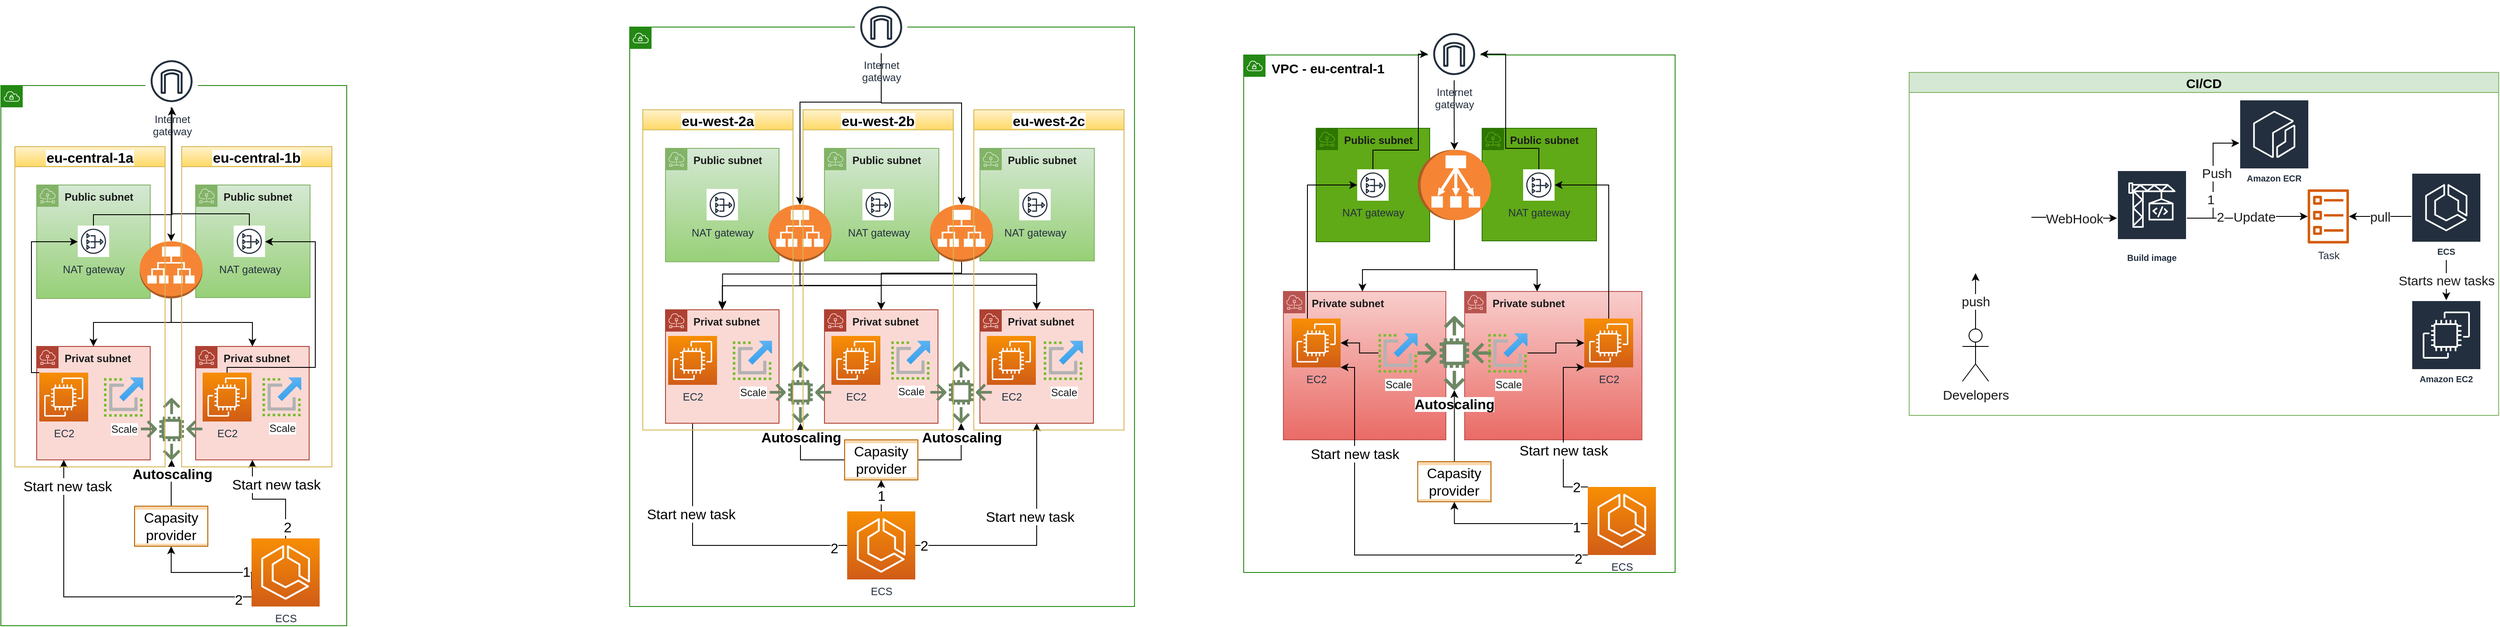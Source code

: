 <mxfile version="15.7.3" type="github">
  <diagram id="lCofZLIbUINr1tavpJJs" name="Page-1">
    <mxGraphModel dx="2998" dy="726" grid="0" gridSize="10" guides="1" tooltips="1" connect="1" arrows="1" fold="1" page="1" pageScale="1" pageWidth="850" pageHeight="1100" math="0" shadow="0">
      <root>
        <mxCell id="0" />
        <mxCell id="1" parent="0" />
        <mxCell id="zyjIwJKk7PrDfsCpgCSv-1" value="&lt;b&gt;&lt;font color=&quot;#000000&quot; style=&quot;font-size: 15px&quot;&gt;VPC - eu-central-1&lt;/font&gt;&lt;/b&gt;" style="points=[[0,0],[0.25,0],[0.5,0],[0.75,0],[1,0],[1,0.25],[1,0.5],[1,0.75],[1,1],[0.75,1],[0.5,1],[0.25,1],[0,1],[0,0.75],[0,0.5],[0,0.25]];outlineConnect=0;gradientColor=none;html=1;whiteSpace=wrap;fontSize=12;fontStyle=0;shape=mxgraph.aws4.group;grIcon=mxgraph.aws4.group_vpc;strokeColor=#248814;fillColor=none;verticalAlign=top;align=left;spacingLeft=30;fontColor=#AAB7B8;dashed=0;" vertex="1" parent="1">
          <mxGeometry x="184" y="139" width="494" height="593" as="geometry" />
        </mxCell>
        <mxCell id="zyjIwJKk7PrDfsCpgCSv-7" value="&lt;b&gt;&lt;font color=&quot;#1a1a1a&quot;&gt;Private subnet&lt;/font&gt;&lt;/b&gt;" style="sketch=0;outlineConnect=0;gradientColor=#ea6b66;html=1;whiteSpace=wrap;fontSize=12;fontStyle=0;shape=mxgraph.aws4.group;grIcon=mxgraph.aws4.group_subnet;strokeColor=#b85450;fillColor=#f8cecc;verticalAlign=top;align=left;spacingLeft=30;dashed=0;" vertex="1" parent="1">
          <mxGeometry x="229.5" y="410" width="186" height="170" as="geometry" />
        </mxCell>
        <mxCell id="zyjIwJKk7PrDfsCpgCSv-8" value="&lt;font color=&quot;#1a1a1a&quot;&gt;&lt;b&gt;Public subnet&lt;/b&gt;&lt;/font&gt;" style="sketch=0;outlineConnect=0;html=1;whiteSpace=wrap;fontSize=12;fontStyle=0;shape=mxgraph.aws4.group;grIcon=mxgraph.aws4.group_subnet;strokeColor=#2D7600;fillColor=#60a917;verticalAlign=top;align=left;spacingLeft=30;dashed=0;fontColor=#ffffff;" vertex="1" parent="1">
          <mxGeometry x="457" y="223" width="131" height="129" as="geometry" />
        </mxCell>
        <mxCell id="zyjIwJKk7PrDfsCpgCSv-9" value="&lt;font color=&quot;#1a1a1a&quot;&gt;&lt;b&gt;Public subnet&lt;/b&gt;&lt;/font&gt;" style="sketch=0;outlineConnect=0;html=1;whiteSpace=wrap;fontSize=12;fontStyle=0;shape=mxgraph.aws4.group;grIcon=mxgraph.aws4.group_subnet;strokeColor=#2D7600;fillColor=#60a917;verticalAlign=top;align=left;spacingLeft=30;dashed=0;fontColor=#ffffff;" vertex="1" parent="1">
          <mxGeometry x="267" y="223" width="130" height="130" as="geometry" />
        </mxCell>
        <mxCell id="zyjIwJKk7PrDfsCpgCSv-10" value="&lt;b&gt;&lt;font color=&quot;#1a1a1a&quot;&gt;Private subnet&lt;/font&gt;&lt;/b&gt;" style="sketch=0;outlineConnect=0;html=1;whiteSpace=wrap;fontSize=12;fontStyle=0;shape=mxgraph.aws4.group;grIcon=mxgraph.aws4.group_subnet;strokeColor=#b85450;fillColor=#f8cecc;verticalAlign=top;align=left;spacingLeft=30;dashed=0;gradientColor=#ea6b66;" vertex="1" parent="1">
          <mxGeometry x="437" y="410" width="203" height="170" as="geometry" />
        </mxCell>
        <mxCell id="zyjIwJKk7PrDfsCpgCSv-17" style="edgeStyle=orthogonalEdgeStyle;rounded=0;orthogonalLoop=1;jettySize=auto;html=1;entryX=0;entryY=0.5;entryDx=0;entryDy=0;entryPerimeter=0;fontSize=15;fontColor=#1A1A1A;" edge="1" parent="1" source="zyjIwJKk7PrDfsCpgCSv-12" target="zyjIwJKk7PrDfsCpgCSv-16">
          <mxGeometry relative="1" as="geometry" />
        </mxCell>
        <mxCell id="zyjIwJKk7PrDfsCpgCSv-12" value="Internet&#xa;gateway" style="sketch=0;outlineConnect=0;fontColor=#232F3E;gradientColor=none;strokeColor=#232F3E;fillColor=#ffffff;dashed=0;verticalLabelPosition=bottom;verticalAlign=top;align=center;html=1;fontSize=12;fontStyle=0;aspect=fixed;shape=mxgraph.aws4.resourceIcon;resIcon=mxgraph.aws4.internet_gateway;" vertex="1" parent="1">
          <mxGeometry x="395" y="108" width="60" height="60" as="geometry" />
        </mxCell>
        <mxCell id="zyjIwJKk7PrDfsCpgCSv-64" style="edgeStyle=orthogonalEdgeStyle;rounded=0;orthogonalLoop=1;jettySize=auto;html=1;fontSize=16;fontColor=#000000;" edge="1" parent="1" source="zyjIwJKk7PrDfsCpgCSv-13" target="zyjIwJKk7PrDfsCpgCSv-12">
          <mxGeometry relative="1" as="geometry">
            <Array as="points">
              <mxPoint x="332" y="248" />
              <mxPoint x="384" y="248" />
              <mxPoint x="384" y="138" />
            </Array>
          </mxGeometry>
        </mxCell>
        <mxCell id="zyjIwJKk7PrDfsCpgCSv-13" value="NAT gateway" style="sketch=0;outlineConnect=0;fontColor=#232F3E;gradientColor=none;strokeColor=#232F3E;fillColor=#ffffff;dashed=0;verticalLabelPosition=bottom;verticalAlign=top;align=center;html=1;fontSize=12;fontStyle=0;aspect=fixed;shape=mxgraph.aws4.resourceIcon;resIcon=mxgraph.aws4.nat_gateway;" vertex="1" parent="1">
          <mxGeometry x="314" y="270" width="36" height="36" as="geometry" />
        </mxCell>
        <mxCell id="zyjIwJKk7PrDfsCpgCSv-62" style="edgeStyle=orthogonalEdgeStyle;rounded=0;orthogonalLoop=1;jettySize=auto;html=1;fontSize=16;fontColor=#000000;" edge="1" parent="1" source="zyjIwJKk7PrDfsCpgCSv-14" target="zyjIwJKk7PrDfsCpgCSv-12">
          <mxGeometry relative="1" as="geometry">
            <Array as="points">
              <mxPoint x="522" y="246" />
              <mxPoint x="484" y="246" />
              <mxPoint x="484" y="138" />
            </Array>
          </mxGeometry>
        </mxCell>
        <mxCell id="zyjIwJKk7PrDfsCpgCSv-14" value="NAT gateway" style="sketch=0;outlineConnect=0;fontColor=#232F3E;gradientColor=none;strokeColor=#232F3E;fillColor=#ffffff;dashed=0;verticalLabelPosition=bottom;verticalAlign=top;align=center;html=1;fontSize=12;fontStyle=0;aspect=fixed;shape=mxgraph.aws4.resourceIcon;resIcon=mxgraph.aws4.nat_gateway;" vertex="1" parent="1">
          <mxGeometry x="504" y="270" width="36" height="36" as="geometry" />
        </mxCell>
        <mxCell id="zyjIwJKk7PrDfsCpgCSv-26" style="edgeStyle=orthogonalEdgeStyle;rounded=0;orthogonalLoop=1;jettySize=auto;html=1;fontSize=15;fontColor=#1A1A1A;exitX=1;exitY=0.5;exitDx=0;exitDy=0;exitPerimeter=0;" edge="1" parent="1" source="zyjIwJKk7PrDfsCpgCSv-16" target="zyjIwJKk7PrDfsCpgCSv-10">
          <mxGeometry relative="1" as="geometry">
            <Array as="points">
              <mxPoint x="425" y="385" />
              <mxPoint x="520" y="385" />
            </Array>
          </mxGeometry>
        </mxCell>
        <mxCell id="zyjIwJKk7PrDfsCpgCSv-27" style="edgeStyle=orthogonalEdgeStyle;rounded=0;orthogonalLoop=1;jettySize=auto;html=1;exitX=1;exitY=0.5;exitDx=0;exitDy=0;exitPerimeter=0;fontSize=15;fontColor=#1A1A1A;" edge="1" parent="1" source="zyjIwJKk7PrDfsCpgCSv-16" target="zyjIwJKk7PrDfsCpgCSv-7">
          <mxGeometry relative="1" as="geometry">
            <mxPoint x="320" y="406" as="targetPoint" />
            <Array as="points">
              <mxPoint x="425" y="385" />
              <mxPoint x="320" y="385" />
            </Array>
          </mxGeometry>
        </mxCell>
        <mxCell id="zyjIwJKk7PrDfsCpgCSv-16" value="" style="outlineConnect=0;dashed=0;verticalLabelPosition=bottom;verticalAlign=top;align=center;html=1;shape=mxgraph.aws3.classic_load_balancer;fillColor=#F58534;gradientColor=none;fontSize=15;fontColor=#1A1A1A;rotation=90;" vertex="1" parent="1">
          <mxGeometry x="385" y="246" width="80.5" height="84" as="geometry" />
        </mxCell>
        <mxCell id="zyjIwJKk7PrDfsCpgCSv-73" value="Start new task" style="edgeStyle=orthogonalEdgeStyle;rounded=0;orthogonalLoop=1;jettySize=auto;html=1;entryX=0;entryY=1;entryDx=0;entryDy=0;entryPerimeter=0;fontSize=16;fontColor=#000000;exitX=0;exitY=0;exitDx=0;exitDy=0;exitPerimeter=0;" edge="1" parent="1" source="zyjIwJKk7PrDfsCpgCSv-19" target="zyjIwJKk7PrDfsCpgCSv-58">
          <mxGeometry x="-0.259" relative="1" as="geometry">
            <Array as="points">
              <mxPoint x="550" y="634" />
              <mxPoint x="550" y="497" />
            </Array>
            <mxPoint as="offset" />
          </mxGeometry>
        </mxCell>
        <mxCell id="zyjIwJKk7PrDfsCpgCSv-83" value="2" style="edgeLabel;html=1;align=center;verticalAlign=middle;resizable=0;points=[];fontSize=16;fontColor=#000000;" vertex="1" connectable="0" parent="zyjIwJKk7PrDfsCpgCSv-73">
          <mxGeometry x="-0.584" y="-3" relative="1" as="geometry">
            <mxPoint x="12" y="11" as="offset" />
          </mxGeometry>
        </mxCell>
        <mxCell id="zyjIwJKk7PrDfsCpgCSv-74" value="Start new task" style="edgeStyle=orthogonalEdgeStyle;rounded=0;orthogonalLoop=1;jettySize=auto;html=1;exitX=0;exitY=1;exitDx=0;exitDy=0;exitPerimeter=0;entryX=1;entryY=1;entryDx=0;entryDy=0;entryPerimeter=0;fontSize=16;fontColor=#000000;" edge="1" parent="1" source="zyjIwJKk7PrDfsCpgCSv-19" target="zyjIwJKk7PrDfsCpgCSv-54">
          <mxGeometry x="0.538" relative="1" as="geometry">
            <Array as="points">
              <mxPoint x="311" y="712" />
              <mxPoint x="311" y="497" />
            </Array>
            <mxPoint as="offset" />
          </mxGeometry>
        </mxCell>
        <mxCell id="zyjIwJKk7PrDfsCpgCSv-84" value="2" style="edgeLabel;html=1;align=center;verticalAlign=middle;resizable=0;points=[];fontSize=16;fontColor=#000000;" vertex="1" connectable="0" parent="zyjIwJKk7PrDfsCpgCSv-74">
          <mxGeometry x="-0.777" y="3" relative="1" as="geometry">
            <mxPoint x="44" y="1" as="offset" />
          </mxGeometry>
        </mxCell>
        <mxCell id="zyjIwJKk7PrDfsCpgCSv-79" style="edgeStyle=orthogonalEdgeStyle;rounded=0;orthogonalLoop=1;jettySize=auto;html=1;entryX=0.5;entryY=1;entryDx=0;entryDy=0;fontSize=16;fontColor=#000000;" edge="1" parent="1" source="zyjIwJKk7PrDfsCpgCSv-19" target="zyjIwJKk7PrDfsCpgCSv-76">
          <mxGeometry relative="1" as="geometry">
            <Array as="points">
              <mxPoint x="425" y="676" />
            </Array>
          </mxGeometry>
        </mxCell>
        <mxCell id="zyjIwJKk7PrDfsCpgCSv-82" value="1" style="edgeLabel;html=1;align=center;verticalAlign=middle;resizable=0;points=[];fontSize=16;fontColor=#000000;" vertex="1" connectable="0" parent="zyjIwJKk7PrDfsCpgCSv-79">
          <mxGeometry x="-0.59" y="4" relative="1" as="geometry">
            <mxPoint x="23" as="offset" />
          </mxGeometry>
        </mxCell>
        <mxCell id="zyjIwJKk7PrDfsCpgCSv-19" value="ECS" style="sketch=0;points=[[0,0,0],[0.25,0,0],[0.5,0,0],[0.75,0,0],[1,0,0],[0,1,0],[0.25,1,0],[0.5,1,0],[0.75,1,0],[1,1,0],[0,0.25,0],[0,0.5,0],[0,0.75,0],[1,0.25,0],[1,0.5,0],[1,0.75,0]];outlineConnect=0;fontColor=#232F3E;gradientColor=#F78E04;gradientDirection=north;fillColor=#D05C17;strokeColor=#ffffff;dashed=0;verticalLabelPosition=bottom;verticalAlign=top;align=center;html=1;fontSize=12;fontStyle=0;aspect=fixed;shape=mxgraph.aws4.resourceIcon;resIcon=mxgraph.aws4.ecs;" vertex="1" parent="1">
          <mxGeometry x="578" y="634" width="78" height="78" as="geometry" />
        </mxCell>
        <mxCell id="zyjIwJKk7PrDfsCpgCSv-24" value="&lt;font style=&quot;font-size: 16px&quot; color=&quot;#000000&quot;&gt;&lt;b style=&quot;background-color: rgb(255 , 255 , 255)&quot;&gt;Autoscaling&lt;/b&gt;&lt;/font&gt;" style="sketch=0;outlineConnect=0;fontColor=#ffffff;fillColor=#6d8764;strokeColor=#3A5431;dashed=0;verticalLabelPosition=bottom;verticalAlign=top;align=center;html=1;fontSize=12;fontStyle=0;aspect=fixed;pointerEvents=1;shape=mxgraph.aws4.auto_scaling2;" vertex="1" parent="1">
          <mxGeometry x="382.75" y="438" width="85" height="85" as="geometry" />
        </mxCell>
        <mxCell id="zyjIwJKk7PrDfsCpgCSv-36" value="WebHook" style="edgeStyle=orthogonalEdgeStyle;rounded=0;orthogonalLoop=1;jettySize=auto;html=1;fontSize=15;fontColor=#1A1A1A;" edge="1" parent="1" source="zyjIwJKk7PrDfsCpgCSv-32" target="zyjIwJKk7PrDfsCpgCSv-31">
          <mxGeometry relative="1" as="geometry" />
        </mxCell>
        <mxCell id="zyjIwJKk7PrDfsCpgCSv-32" value="" style="shape=image;html=1;verticalAlign=top;verticalLabelPosition=bottom;labelBackgroundColor=#ffffff;imageAspect=0;aspect=fixed;image=https://cdn0.iconfinder.com/data/icons/social-network-9/50/29-128.png;fontSize=15;fontColor=#1A1A1A;" vertex="1" parent="1">
          <mxGeometry x="958" y="261" width="128" height="128" as="geometry" />
        </mxCell>
        <mxCell id="zyjIwJKk7PrDfsCpgCSv-47" value="CI/CD" style="swimlane;fontSize=15;fillColor=#d5e8d4;strokeColor=#82b366;" vertex="1" parent="1">
          <mxGeometry x="946" y="159" width="675" height="393" as="geometry" />
        </mxCell>
        <mxCell id="zyjIwJKk7PrDfsCpgCSv-48" value="Developers" style="shape=umlActor;verticalLabelPosition=bottom;verticalAlign=top;html=1;outlineConnect=0;fontSize=15;fontColor=#1A1A1A;" vertex="1" parent="zyjIwJKk7PrDfsCpgCSv-47">
          <mxGeometry x="61" y="294" width="30" height="60" as="geometry" />
        </mxCell>
        <mxCell id="zyjIwJKk7PrDfsCpgCSv-31" value="Build image" style="sketch=0;outlineConnect=0;fontColor=#232F3E;gradientColor=none;strokeColor=#ffffff;fillColor=#232F3E;dashed=0;verticalLabelPosition=middle;verticalAlign=bottom;align=center;html=1;whiteSpace=wrap;fontSize=10;fontStyle=1;spacing=3;shape=mxgraph.aws4.productIcon;prIcon=mxgraph.aws4.codebuild;" vertex="1" parent="zyjIwJKk7PrDfsCpgCSv-47">
          <mxGeometry x="238" y="112" width="80" height="110" as="geometry" />
        </mxCell>
        <mxCell id="zyjIwJKk7PrDfsCpgCSv-37" value="Amazon ECR" style="sketch=0;outlineConnect=0;fontColor=#232F3E;gradientColor=none;strokeColor=#ffffff;fillColor=#232F3E;dashed=0;verticalLabelPosition=middle;verticalAlign=bottom;align=center;html=1;whiteSpace=wrap;fontSize=10;fontStyle=1;spacing=3;shape=mxgraph.aws4.productIcon;prIcon=mxgraph.aws4.ecr;" vertex="1" parent="zyjIwJKk7PrDfsCpgCSv-47">
          <mxGeometry x="378" y="31" width="80" height="100" as="geometry" />
        </mxCell>
        <mxCell id="zyjIwJKk7PrDfsCpgCSv-38" style="edgeStyle=orthogonalEdgeStyle;rounded=0;orthogonalLoop=1;jettySize=auto;html=1;fontSize=15;fontColor=#1A1A1A;" edge="1" parent="zyjIwJKk7PrDfsCpgCSv-47" source="zyjIwJKk7PrDfsCpgCSv-31" target="zyjIwJKk7PrDfsCpgCSv-37">
          <mxGeometry relative="1" as="geometry" />
        </mxCell>
        <mxCell id="zyjIwJKk7PrDfsCpgCSv-40" value="Push" style="edgeLabel;html=1;align=center;verticalAlign=middle;resizable=0;points=[];fontSize=15;fontColor=#1A1A1A;" vertex="1" connectable="0" parent="zyjIwJKk7PrDfsCpgCSv-38">
          <mxGeometry x="0.131" y="-4" relative="1" as="geometry">
            <mxPoint as="offset" />
          </mxGeometry>
        </mxCell>
        <mxCell id="zyjIwJKk7PrDfsCpgCSv-42" value="1" style="edgeLabel;html=1;align=center;verticalAlign=middle;resizable=0;points=[];fontSize=15;fontColor=#1A1A1A;" vertex="1" connectable="0" parent="zyjIwJKk7PrDfsCpgCSv-38">
          <mxGeometry x="-0.29" y="-2" relative="1" as="geometry">
            <mxPoint x="-5" as="offset" />
          </mxGeometry>
        </mxCell>
        <mxCell id="zyjIwJKk7PrDfsCpgCSv-35" value="Task" style="sketch=0;outlineConnect=0;fontColor=#232F3E;gradientColor=none;fillColor=#D45B07;strokeColor=none;dashed=0;verticalLabelPosition=bottom;verticalAlign=top;align=center;html=1;fontSize=12;fontStyle=0;aspect=fixed;pointerEvents=1;shape=mxgraph.aws4.ecs_task;" vertex="1" parent="zyjIwJKk7PrDfsCpgCSv-47">
          <mxGeometry x="456" y="134" width="47.79" height="62" as="geometry" />
        </mxCell>
        <mxCell id="zyjIwJKk7PrDfsCpgCSv-41" value="Update" style="edgeStyle=orthogonalEdgeStyle;rounded=0;orthogonalLoop=1;jettySize=auto;html=1;fontSize=15;fontColor=#1A1A1A;" edge="1" parent="zyjIwJKk7PrDfsCpgCSv-47" source="zyjIwJKk7PrDfsCpgCSv-31" target="zyjIwJKk7PrDfsCpgCSv-35">
          <mxGeometry x="0.126" relative="1" as="geometry">
            <mxPoint as="offset" />
          </mxGeometry>
        </mxCell>
        <mxCell id="zyjIwJKk7PrDfsCpgCSv-43" value="2" style="edgeLabel;html=1;align=center;verticalAlign=middle;resizable=0;points=[];fontSize=15;fontColor=#1A1A1A;" vertex="1" connectable="0" parent="zyjIwJKk7PrDfsCpgCSv-41">
          <mxGeometry x="-0.388" y="1" relative="1" as="geometry">
            <mxPoint x="-5" y="-1" as="offset" />
          </mxGeometry>
        </mxCell>
        <mxCell id="zyjIwJKk7PrDfsCpgCSv-52" value="Starts new tasks" style="edgeStyle=orthogonalEdgeStyle;rounded=0;orthogonalLoop=1;jettySize=auto;html=1;fontSize=15;fontColor=#1A1A1A;" edge="1" parent="zyjIwJKk7PrDfsCpgCSv-47" source="zyjIwJKk7PrDfsCpgCSv-44" target="zyjIwJKk7PrDfsCpgCSv-51">
          <mxGeometry relative="1" as="geometry" />
        </mxCell>
        <mxCell id="zyjIwJKk7PrDfsCpgCSv-44" value="ECS" style="sketch=0;outlineConnect=0;fontColor=#232F3E;gradientColor=none;strokeColor=#ffffff;fillColor=#232F3E;dashed=0;verticalLabelPosition=middle;verticalAlign=bottom;align=center;html=1;whiteSpace=wrap;fontSize=10;fontStyle=1;spacing=3;shape=mxgraph.aws4.productIcon;prIcon=mxgraph.aws4.ecs;" vertex="1" parent="zyjIwJKk7PrDfsCpgCSv-47">
          <mxGeometry x="575" y="115" width="80" height="100" as="geometry" />
        </mxCell>
        <mxCell id="zyjIwJKk7PrDfsCpgCSv-46" value="pull" style="edgeStyle=orthogonalEdgeStyle;rounded=0;orthogonalLoop=1;jettySize=auto;html=1;fontSize=15;fontColor=#1A1A1A;" edge="1" parent="zyjIwJKk7PrDfsCpgCSv-47" source="zyjIwJKk7PrDfsCpgCSv-44" target="zyjIwJKk7PrDfsCpgCSv-35">
          <mxGeometry relative="1" as="geometry" />
        </mxCell>
        <mxCell id="zyjIwJKk7PrDfsCpgCSv-51" value="Amazon EC2" style="sketch=0;outlineConnect=0;fontColor=#232F3E;gradientColor=none;strokeColor=#ffffff;fillColor=#232F3E;dashed=0;verticalLabelPosition=middle;verticalAlign=bottom;align=center;html=1;whiteSpace=wrap;fontSize=10;fontStyle=1;spacing=3;shape=mxgraph.aws4.productIcon;prIcon=mxgraph.aws4.ec2;" vertex="1" parent="zyjIwJKk7PrDfsCpgCSv-47">
          <mxGeometry x="575" y="261" width="80" height="100" as="geometry" />
        </mxCell>
        <mxCell id="zyjIwJKk7PrDfsCpgCSv-49" value="push" style="edgeStyle=orthogonalEdgeStyle;rounded=0;orthogonalLoop=1;jettySize=auto;html=1;fontSize=15;fontColor=#1A1A1A;" edge="1" parent="1" source="zyjIwJKk7PrDfsCpgCSv-48" target="zyjIwJKk7PrDfsCpgCSv-32">
          <mxGeometry relative="1" as="geometry" />
        </mxCell>
        <mxCell id="zyjIwJKk7PrDfsCpgCSv-63" style="edgeStyle=orthogonalEdgeStyle;rounded=0;orthogonalLoop=1;jettySize=auto;html=1;fontSize=16;fontColor=#000000;" edge="1" parent="1" source="zyjIwJKk7PrDfsCpgCSv-54" target="zyjIwJKk7PrDfsCpgCSv-13">
          <mxGeometry relative="1" as="geometry">
            <Array as="points">
              <mxPoint x="257" y="288" />
            </Array>
          </mxGeometry>
        </mxCell>
        <mxCell id="zyjIwJKk7PrDfsCpgCSv-54" value="EC2" style="sketch=0;points=[[0,0,0],[0.25,0,0],[0.5,0,0],[0.75,0,0],[1,0,0],[0,1,0],[0.25,1,0],[0.5,1,0],[0.75,1,0],[1,1,0],[0,0.25,0],[0,0.5,0],[0,0.75,0],[1,0.25,0],[1,0.5,0],[1,0.75,0]];outlineConnect=0;fontColor=#232F3E;gradientColor=#F78E04;gradientDirection=north;fillColor=#D05C17;strokeColor=#ffffff;dashed=0;verticalLabelPosition=bottom;verticalAlign=top;align=center;html=1;fontSize=12;fontStyle=0;aspect=fixed;shape=mxgraph.aws4.resourceIcon;resIcon=mxgraph.aws4.ec2;" vertex="1" parent="1">
          <mxGeometry x="239" y="441" width="56" height="56" as="geometry" />
        </mxCell>
        <mxCell id="zyjIwJKk7PrDfsCpgCSv-57" style="edgeStyle=orthogonalEdgeStyle;rounded=0;orthogonalLoop=1;jettySize=auto;html=1;fontSize=15;fontColor=#1A1A1A;" edge="1" parent="1" source="zyjIwJKk7PrDfsCpgCSv-55" target="zyjIwJKk7PrDfsCpgCSv-54">
          <mxGeometry relative="1" as="geometry" />
        </mxCell>
        <mxCell id="zyjIwJKk7PrDfsCpgCSv-55" value="Scale" style="aspect=fixed;html=1;points=[];align=center;image;fontSize=12;image=img/lib/azure2/general/Scale.svg;fontColor=#1A1A1A;" vertex="1" parent="1">
          <mxGeometry x="338.25" y="458" width="45" height="45" as="geometry" />
        </mxCell>
        <mxCell id="zyjIwJKk7PrDfsCpgCSv-59" style="edgeStyle=orthogonalEdgeStyle;rounded=0;orthogonalLoop=1;jettySize=auto;html=1;entryX=0;entryY=0.5;entryDx=0;entryDy=0;entryPerimeter=0;fontSize=15;fontColor=#1A1A1A;" edge="1" parent="1" source="zyjIwJKk7PrDfsCpgCSv-56" target="zyjIwJKk7PrDfsCpgCSv-58">
          <mxGeometry relative="1" as="geometry" />
        </mxCell>
        <mxCell id="zyjIwJKk7PrDfsCpgCSv-56" value="Scale" style="aspect=fixed;html=1;points=[];align=center;image;fontSize=12;image=img/lib/azure2/general/Scale.svg;fontColor=#1A1A1A;" vertex="1" parent="1">
          <mxGeometry x="464" y="458" width="45" height="45" as="geometry" />
        </mxCell>
        <mxCell id="zyjIwJKk7PrDfsCpgCSv-75" style="edgeStyle=orthogonalEdgeStyle;rounded=0;orthogonalLoop=1;jettySize=auto;html=1;fontSize=16;fontColor=#000000;" edge="1" parent="1" source="zyjIwJKk7PrDfsCpgCSv-58" target="zyjIwJKk7PrDfsCpgCSv-14">
          <mxGeometry relative="1" as="geometry">
            <Array as="points">
              <mxPoint x="602" y="288" />
            </Array>
          </mxGeometry>
        </mxCell>
        <mxCell id="zyjIwJKk7PrDfsCpgCSv-58" value="EC2" style="sketch=0;points=[[0,0,0],[0.25,0,0],[0.5,0,0],[0.75,0,0],[1,0,0],[0,1,0],[0.25,1,0],[0.5,1,0],[0.75,1,0],[1,1,0],[0,0.25,0],[0,0.5,0],[0,0.75,0],[1,0.25,0],[1,0.5,0],[1,0.75,0]];outlineConnect=0;fontColor=#232F3E;gradientColor=#F78E04;gradientDirection=north;fillColor=#D05C17;strokeColor=#ffffff;dashed=0;verticalLabelPosition=bottom;verticalAlign=top;align=center;html=1;fontSize=12;fontStyle=0;aspect=fixed;shape=mxgraph.aws4.resourceIcon;resIcon=mxgraph.aws4.ec2;" vertex="1" parent="1">
          <mxGeometry x="574" y="441" width="56" height="56" as="geometry" />
        </mxCell>
        <mxCell id="zyjIwJKk7PrDfsCpgCSv-80" style="edgeStyle=orthogonalEdgeStyle;rounded=0;orthogonalLoop=1;jettySize=auto;html=1;fontSize=16;fontColor=#000000;" edge="1" parent="1" source="zyjIwJKk7PrDfsCpgCSv-76" target="zyjIwJKk7PrDfsCpgCSv-24">
          <mxGeometry relative="1" as="geometry" />
        </mxCell>
        <mxCell id="zyjIwJKk7PrDfsCpgCSv-76" value="Capasity provider" style="rounded=0;whiteSpace=wrap;html=1;labelBackgroundColor=#FFFFFF;fontSize=16;fillColor=#fad7ac;strokeColor=#b46504;" vertex="1" parent="1">
          <mxGeometry x="383.25" y="605" width="84" height="46" as="geometry" />
        </mxCell>
        <mxCell id="zyjIwJKk7PrDfsCpgCSv-85" value="&lt;font face=&quot;monospace&quot; color=&quot;#000000&quot;&gt;&lt;span style=&quot;font-size: 0px&quot;&gt;ff&lt;/span&gt;&lt;/font&gt;" style="points=[[0,0],[0.25,0],[0.5,0],[0.75,0],[1,0],[1,0.25],[1,0.5],[1,0.75],[1,1],[0.75,1],[0.5,1],[0.25,1],[0,1],[0,0.75],[0,0.5],[0,0.25]];outlineConnect=0;gradientColor=none;html=1;whiteSpace=wrap;fontSize=12;fontStyle=0;shape=mxgraph.aws4.group;grIcon=mxgraph.aws4.group_vpc;strokeColor=#248814;fillColor=none;verticalAlign=top;align=left;spacingLeft=30;fontColor=#AAB7B8;dashed=0;" vertex="1" parent="1">
          <mxGeometry x="-519" y="107" width="578" height="664" as="geometry" />
        </mxCell>
        <mxCell id="zyjIwJKk7PrDfsCpgCSv-87" value="&lt;font color=&quot;#1a1a1a&quot;&gt;&lt;b&gt;Public subnet&lt;/b&gt;&lt;/font&gt;" style="sketch=0;outlineConnect=0;html=1;whiteSpace=wrap;fontSize=12;fontStyle=0;shape=mxgraph.aws4.group;grIcon=mxgraph.aws4.group_subnet;strokeColor=#82b366;fillColor=#d5e8d4;verticalAlign=top;align=left;spacingLeft=30;dashed=0;gradientColor=#97d077;" vertex="1" parent="1">
          <mxGeometry x="-296" y="246" width="131" height="129" as="geometry" />
        </mxCell>
        <mxCell id="zyjIwJKk7PrDfsCpgCSv-88" value="&lt;font color=&quot;#1a1a1a&quot;&gt;&lt;b&gt;Public subnet&lt;/b&gt;&lt;/font&gt;" style="sketch=0;outlineConnect=0;html=1;whiteSpace=wrap;fontSize=12;fontStyle=0;shape=mxgraph.aws4.group;grIcon=mxgraph.aws4.group_subnet;strokeColor=#82b366;fillColor=#d5e8d4;verticalAlign=top;align=left;spacingLeft=30;dashed=0;gradientColor=#97d077;" vertex="1" parent="1">
          <mxGeometry x="-478" y="246" width="130" height="130" as="geometry" />
        </mxCell>
        <mxCell id="zyjIwJKk7PrDfsCpgCSv-139" style="edgeStyle=orthogonalEdgeStyle;rounded=0;orthogonalLoop=1;jettySize=auto;html=1;entryX=0.5;entryY=0;entryDx=0;entryDy=0;entryPerimeter=0;fontSize=16;fontColor=#000000;" edge="1" parent="1" source="zyjIwJKk7PrDfsCpgCSv-91" target="zyjIwJKk7PrDfsCpgCSv-122">
          <mxGeometry relative="1" as="geometry">
            <Array as="points">
              <mxPoint x="-324" y="193" />
            </Array>
          </mxGeometry>
        </mxCell>
        <mxCell id="zyjIwJKk7PrDfsCpgCSv-140" style="edgeStyle=orthogonalEdgeStyle;rounded=0;orthogonalLoop=1;jettySize=auto;html=1;entryX=0.5;entryY=0;entryDx=0;entryDy=0;entryPerimeter=0;fontSize=16;fontColor=#000000;" edge="1" parent="1" source="zyjIwJKk7PrDfsCpgCSv-91" target="zyjIwJKk7PrDfsCpgCSv-123">
          <mxGeometry relative="1" as="geometry">
            <Array as="points">
              <mxPoint x="-139" y="194" />
            </Array>
          </mxGeometry>
        </mxCell>
        <mxCell id="zyjIwJKk7PrDfsCpgCSv-91" value="Internet&#xa;gateway" style="sketch=0;outlineConnect=0;fontColor=#232F3E;gradientColor=none;strokeColor=#232F3E;fillColor=#ffffff;dashed=0;verticalLabelPosition=bottom;verticalAlign=top;align=center;html=1;fontSize=12;fontStyle=0;aspect=fixed;shape=mxgraph.aws4.resourceIcon;resIcon=mxgraph.aws4.internet_gateway;" vertex="1" parent="1">
          <mxGeometry x="-261" y="77" width="60" height="60" as="geometry" />
        </mxCell>
        <mxCell id="zyjIwJKk7PrDfsCpgCSv-93" value="NAT gateway" style="sketch=0;outlineConnect=0;fontColor=#232F3E;gradientColor=none;strokeColor=#232F3E;fillColor=#ffffff;dashed=0;verticalLabelPosition=bottom;verticalAlign=top;align=center;html=1;fontSize=12;fontStyle=0;aspect=fixed;shape=mxgraph.aws4.resourceIcon;resIcon=mxgraph.aws4.nat_gateway;" vertex="1" parent="1">
          <mxGeometry x="-431" y="292.5" width="36" height="36" as="geometry" />
        </mxCell>
        <mxCell id="zyjIwJKk7PrDfsCpgCSv-95" value="NAT gateway" style="sketch=0;outlineConnect=0;fontColor=#232F3E;gradientColor=none;strokeColor=#232F3E;fillColor=#ffffff;dashed=0;verticalLabelPosition=bottom;verticalAlign=top;align=center;html=1;fontSize=12;fontStyle=0;aspect=fixed;shape=mxgraph.aws4.resourceIcon;resIcon=mxgraph.aws4.nat_gateway;" vertex="1" parent="1">
          <mxGeometry x="-252.5" y="292.5" width="36" height="36" as="geometry" />
        </mxCell>
        <mxCell id="zyjIwJKk7PrDfsCpgCSv-143" style="edgeStyle=orthogonalEdgeStyle;rounded=0;orthogonalLoop=1;jettySize=auto;html=1;fontSize=16;fontColor=#000000;" edge="1" parent="1" source="zyjIwJKk7PrDfsCpgCSv-105" target="zyjIwJKk7PrDfsCpgCSv-124">
          <mxGeometry relative="1" as="geometry">
            <Array as="points">
              <mxPoint x="-447" y="701" />
            </Array>
          </mxGeometry>
        </mxCell>
        <mxCell id="zyjIwJKk7PrDfsCpgCSv-144" value="Start new task" style="edgeLabel;html=1;align=center;verticalAlign=middle;resizable=0;points=[];fontSize=16;fontColor=#000000;" vertex="1" connectable="0" parent="zyjIwJKk7PrDfsCpgCSv-143">
          <mxGeometry x="0.667" y="2" relative="1" as="geometry">
            <mxPoint y="88" as="offset" />
          </mxGeometry>
        </mxCell>
        <mxCell id="zyjIwJKk7PrDfsCpgCSv-149" value="2" style="edgeLabel;html=1;align=center;verticalAlign=middle;resizable=0;points=[];fontSize=16;fontColor=#000000;" vertex="1" connectable="0" parent="zyjIwJKk7PrDfsCpgCSv-143">
          <mxGeometry x="-0.917" y="3" relative="1" as="geometry">
            <mxPoint as="offset" />
          </mxGeometry>
        </mxCell>
        <mxCell id="zyjIwJKk7PrDfsCpgCSv-146" style="edgeStyle=orthogonalEdgeStyle;rounded=0;orthogonalLoop=1;jettySize=auto;html=1;fontSize=16;fontColor=#000000;" edge="1" parent="1" source="zyjIwJKk7PrDfsCpgCSv-105" target="zyjIwJKk7PrDfsCpgCSv-121">
          <mxGeometry relative="1" as="geometry">
            <Array as="points">
              <mxPoint x="-53" y="701" />
            </Array>
          </mxGeometry>
        </mxCell>
        <mxCell id="zyjIwJKk7PrDfsCpgCSv-150" value="2" style="edgeLabel;html=1;align=center;verticalAlign=middle;resizable=0;points=[];fontSize=16;fontColor=#000000;" vertex="1" connectable="0" parent="zyjIwJKk7PrDfsCpgCSv-146">
          <mxGeometry x="-0.879" y="-1" relative="1" as="geometry">
            <mxPoint x="-7" y="-1" as="offset" />
          </mxGeometry>
        </mxCell>
        <mxCell id="zyjIwJKk7PrDfsCpgCSv-151" value="Start new task" style="edgeLabel;html=1;align=center;verticalAlign=middle;resizable=0;points=[];fontSize=16;fontColor=#000000;" vertex="1" connectable="0" parent="zyjIwJKk7PrDfsCpgCSv-146">
          <mxGeometry x="0.673" relative="1" as="geometry">
            <mxPoint x="-8" y="61" as="offset" />
          </mxGeometry>
        </mxCell>
        <mxCell id="zyjIwJKk7PrDfsCpgCSv-141" style="edgeStyle=orthogonalEdgeStyle;rounded=0;orthogonalLoop=1;jettySize=auto;html=1;fontSize=16;fontColor=#000000;" edge="1" parent="1" source="zyjIwJKk7PrDfsCpgCSv-116" target="zyjIwJKk7PrDfsCpgCSv-130">
          <mxGeometry relative="1" as="geometry" />
        </mxCell>
        <mxCell id="zyjIwJKk7PrDfsCpgCSv-142" style="edgeStyle=orthogonalEdgeStyle;rounded=0;orthogonalLoop=1;jettySize=auto;html=1;fontSize=16;fontColor=#000000;" edge="1" parent="1" source="zyjIwJKk7PrDfsCpgCSv-116" target="zyjIwJKk7PrDfsCpgCSv-132">
          <mxGeometry relative="1" as="geometry" />
        </mxCell>
        <mxCell id="zyjIwJKk7PrDfsCpgCSv-116" value="Capasity provider" style="rounded=0;whiteSpace=wrap;html=1;labelBackgroundColor=#FFFFFF;fontSize=16;fillColor=#fad7ac;strokeColor=#b46504;" vertex="1" parent="1">
          <mxGeometry x="-273" y="580" width="84" height="46" as="geometry" />
        </mxCell>
        <mxCell id="zyjIwJKk7PrDfsCpgCSv-117" value="&lt;font color=&quot;#1a1a1a&quot;&gt;&lt;b&gt;Public subnet&lt;/b&gt;&lt;/font&gt;" style="sketch=0;outlineConnect=0;html=1;whiteSpace=wrap;fontSize=12;fontStyle=0;shape=mxgraph.aws4.group;grIcon=mxgraph.aws4.group_subnet;strokeColor=#82b366;fillColor=#d5e8d4;verticalAlign=top;align=left;spacingLeft=30;dashed=0;gradientColor=#97d077;" vertex="1" parent="1">
          <mxGeometry x="-118" y="246" width="131" height="129" as="geometry" />
        </mxCell>
        <mxCell id="zyjIwJKk7PrDfsCpgCSv-118" value="NAT gateway" style="sketch=0;outlineConnect=0;fontColor=#232F3E;gradientColor=none;strokeColor=#232F3E;fillColor=#ffffff;dashed=0;verticalLabelPosition=bottom;verticalAlign=top;align=center;html=1;fontSize=12;fontStyle=0;aspect=fixed;shape=mxgraph.aws4.resourceIcon;resIcon=mxgraph.aws4.nat_gateway;" vertex="1" parent="1">
          <mxGeometry x="-73" y="292.5" width="36" height="36" as="geometry" />
        </mxCell>
        <mxCell id="zyjIwJKk7PrDfsCpgCSv-119" value="&lt;font color=&quot;#1a1a1a&quot;&gt;&lt;b&gt;Privat subnet&lt;/b&gt;&lt;/font&gt;" style="sketch=0;outlineConnect=0;html=1;whiteSpace=wrap;fontSize=12;fontStyle=0;shape=mxgraph.aws4.group;grIcon=mxgraph.aws4.group_subnet;strokeColor=#ae4132;fillColor=#fad9d5;verticalAlign=top;align=left;spacingLeft=30;dashed=0;" vertex="1" parent="1">
          <mxGeometry x="-478" y="431" width="130" height="130" as="geometry" />
        </mxCell>
        <mxCell id="zyjIwJKk7PrDfsCpgCSv-120" value="&lt;font color=&quot;#1a1a1a&quot;&gt;&lt;b&gt;Privat subnet&lt;/b&gt;&lt;/font&gt;" style="sketch=0;outlineConnect=0;html=1;whiteSpace=wrap;fontSize=12;fontStyle=0;shape=mxgraph.aws4.group;grIcon=mxgraph.aws4.group_subnet;strokeColor=#ae4132;fillColor=#fad9d5;verticalAlign=top;align=left;spacingLeft=30;dashed=0;" vertex="1" parent="1">
          <mxGeometry x="-296" y="431" width="130" height="130" as="geometry" />
        </mxCell>
        <mxCell id="zyjIwJKk7PrDfsCpgCSv-121" value="&lt;font color=&quot;#1a1a1a&quot;&gt;&lt;b&gt;Privat subnet&lt;/b&gt;&lt;/font&gt;" style="sketch=0;outlineConnect=0;html=1;whiteSpace=wrap;fontSize=12;fontStyle=0;shape=mxgraph.aws4.group;grIcon=mxgraph.aws4.group_subnet;strokeColor=#ae4132;fillColor=#fad9d5;verticalAlign=top;align=left;spacingLeft=30;dashed=0;" vertex="1" parent="1">
          <mxGeometry x="-118" y="431" width="130" height="130" as="geometry" />
        </mxCell>
        <mxCell id="zyjIwJKk7PrDfsCpgCSv-133" style="edgeStyle=orthogonalEdgeStyle;rounded=0;orthogonalLoop=1;jettySize=auto;html=1;exitX=0.5;exitY=1;exitDx=0;exitDy=0;exitPerimeter=0;fontSize=16;fontColor=#000000;" edge="1" parent="1" source="zyjIwJKk7PrDfsCpgCSv-122" target="zyjIwJKk7PrDfsCpgCSv-119">
          <mxGeometry relative="1" as="geometry" />
        </mxCell>
        <mxCell id="zyjIwJKk7PrDfsCpgCSv-134" style="edgeStyle=orthogonalEdgeStyle;rounded=0;orthogonalLoop=1;jettySize=auto;html=1;fontSize=16;fontColor=#000000;" edge="1" parent="1" source="zyjIwJKk7PrDfsCpgCSv-122" target="zyjIwJKk7PrDfsCpgCSv-120">
          <mxGeometry relative="1" as="geometry" />
        </mxCell>
        <mxCell id="zyjIwJKk7PrDfsCpgCSv-135" style="edgeStyle=orthogonalEdgeStyle;rounded=0;orthogonalLoop=1;jettySize=auto;html=1;fontSize=16;fontColor=#000000;" edge="1" parent="1" source="zyjIwJKk7PrDfsCpgCSv-122" target="zyjIwJKk7PrDfsCpgCSv-121">
          <mxGeometry relative="1" as="geometry">
            <Array as="points">
              <mxPoint x="-324" y="403" />
              <mxPoint x="-53" y="403" />
            </Array>
          </mxGeometry>
        </mxCell>
        <mxCell id="zyjIwJKk7PrDfsCpgCSv-122" value="" style="outlineConnect=0;dashed=0;verticalLabelPosition=bottom;verticalAlign=top;align=center;html=1;shape=mxgraph.aws3.application_load_balancer;fillColor=#F58534;gradientColor=none;labelBackgroundColor=#FFFFFF;fontSize=16;fontColor=#000000;" vertex="1" parent="1">
          <mxGeometry x="-360" y="310.5" width="72" height="65.5" as="geometry" />
        </mxCell>
        <mxCell id="zyjIwJKk7PrDfsCpgCSv-136" style="edgeStyle=orthogonalEdgeStyle;rounded=0;orthogonalLoop=1;jettySize=auto;html=1;entryX=0.502;entryY=-0.011;entryDx=0;entryDy=0;entryPerimeter=0;fontSize=16;fontColor=#000000;" edge="1" parent="1" source="zyjIwJKk7PrDfsCpgCSv-123" target="zyjIwJKk7PrDfsCpgCSv-119">
          <mxGeometry relative="1" as="geometry">
            <Array as="points">
              <mxPoint x="-139" y="390" />
              <mxPoint x="-413" y="390" />
            </Array>
          </mxGeometry>
        </mxCell>
        <mxCell id="zyjIwJKk7PrDfsCpgCSv-137" style="edgeStyle=orthogonalEdgeStyle;rounded=0;orthogonalLoop=1;jettySize=auto;html=1;fontSize=16;fontColor=#000000;" edge="1" parent="1" source="zyjIwJKk7PrDfsCpgCSv-123" target="zyjIwJKk7PrDfsCpgCSv-120">
          <mxGeometry relative="1" as="geometry">
            <Array as="points">
              <mxPoint x="-139" y="389" />
              <mxPoint x="-231" y="389" />
            </Array>
          </mxGeometry>
        </mxCell>
        <mxCell id="zyjIwJKk7PrDfsCpgCSv-138" style="edgeStyle=orthogonalEdgeStyle;rounded=0;orthogonalLoop=1;jettySize=auto;html=1;fontSize=16;fontColor=#000000;" edge="1" parent="1" source="zyjIwJKk7PrDfsCpgCSv-123" target="zyjIwJKk7PrDfsCpgCSv-121">
          <mxGeometry relative="1" as="geometry">
            <Array as="points">
              <mxPoint x="-139" y="390" />
              <mxPoint x="-53" y="390" />
            </Array>
          </mxGeometry>
        </mxCell>
        <mxCell id="zyjIwJKk7PrDfsCpgCSv-123" value="" style="outlineConnect=0;dashed=0;verticalLabelPosition=bottom;verticalAlign=top;align=center;html=1;shape=mxgraph.aws3.application_load_balancer;fillColor=#F58534;gradientColor=none;labelBackgroundColor=#FFFFFF;fontSize=16;fontColor=#000000;" vertex="1" parent="1">
          <mxGeometry x="-175" y="310.5" width="72" height="65.5" as="geometry" />
        </mxCell>
        <mxCell id="zyjIwJKk7PrDfsCpgCSv-124" value="EC2" style="sketch=0;points=[[0,0,0],[0.25,0,0],[0.5,0,0],[0.75,0,0],[1,0,0],[0,1,0],[0.25,1,0],[0.5,1,0],[0.75,1,0],[1,1,0],[0,0.25,0],[0,0.5,0],[0,0.75,0],[1,0.25,0],[1,0.5,0],[1,0.75,0]];outlineConnect=0;fontColor=#232F3E;gradientColor=#F78E04;gradientDirection=north;fillColor=#D05C17;strokeColor=#ffffff;dashed=0;verticalLabelPosition=bottom;verticalAlign=top;align=center;html=1;fontSize=12;fontStyle=0;aspect=fixed;shape=mxgraph.aws4.resourceIcon;resIcon=mxgraph.aws4.ec2;" vertex="1" parent="1">
          <mxGeometry x="-475" y="461" width="56" height="56" as="geometry" />
        </mxCell>
        <mxCell id="zyjIwJKk7PrDfsCpgCSv-125" value="Scale" style="aspect=fixed;html=1;points=[];align=center;image;fontSize=12;image=img/lib/azure2/general/Scale.svg;fontColor=#1A1A1A;" vertex="1" parent="1">
          <mxGeometry x="-401" y="466.5" width="45" height="45" as="geometry" />
        </mxCell>
        <mxCell id="zyjIwJKk7PrDfsCpgCSv-126" value="Scale" style="aspect=fixed;html=1;points=[];align=center;image;fontSize=12;image=img/lib/azure2/general/Scale.svg;fontColor=#1A1A1A;" vertex="1" parent="1">
          <mxGeometry x="-45" y="466.5" width="45" height="45" as="geometry" />
        </mxCell>
        <mxCell id="zyjIwJKk7PrDfsCpgCSv-127" value="Scale" style="aspect=fixed;html=1;points=[];align=center;image;fontSize=12;image=img/lib/azure2/general/Scale.svg;fontColor=#1A1A1A;" vertex="1" parent="1">
          <mxGeometry x="-219.5" y="466.5" width="44.5" height="44.5" as="geometry" />
        </mxCell>
        <mxCell id="zyjIwJKk7PrDfsCpgCSv-128" value="EC2" style="sketch=0;points=[[0,0,0],[0.25,0,0],[0.5,0,0],[0.75,0,0],[1,0,0],[0,1,0],[0.25,1,0],[0.5,1,0],[0.75,1,0],[1,1,0],[0,0.25,0],[0,0.5,0],[0,0.75,0],[1,0.25,0],[1,0.5,0],[1,0.75,0]];outlineConnect=0;fontColor=#232F3E;gradientColor=#F78E04;gradientDirection=north;fillColor=#D05C17;strokeColor=#ffffff;dashed=0;verticalLabelPosition=bottom;verticalAlign=top;align=center;html=1;fontSize=12;fontStyle=0;aspect=fixed;shape=mxgraph.aws4.resourceIcon;resIcon=mxgraph.aws4.ec2;" vertex="1" parent="1">
          <mxGeometry x="-110" y="461" width="56" height="56" as="geometry" />
        </mxCell>
        <mxCell id="zyjIwJKk7PrDfsCpgCSv-129" value="EC2" style="sketch=0;points=[[0,0,0],[0.25,0,0],[0.5,0,0],[0.75,0,0],[1,0,0],[0,1,0],[0.25,1,0],[0.5,1,0],[0.75,1,0],[1,1,0],[0,0.25,0],[0,0.5,0],[0,0.75,0],[1,0.25,0],[1,0.5,0],[1,0.75,0]];outlineConnect=0;fontColor=#232F3E;gradientColor=#F78E04;gradientDirection=north;fillColor=#D05C17;strokeColor=#ffffff;dashed=0;verticalLabelPosition=bottom;verticalAlign=top;align=center;html=1;fontSize=12;fontStyle=0;aspect=fixed;shape=mxgraph.aws4.resourceIcon;resIcon=mxgraph.aws4.ec2;" vertex="1" parent="1">
          <mxGeometry x="-288" y="461" width="56" height="56" as="geometry" />
        </mxCell>
        <mxCell id="zyjIwJKk7PrDfsCpgCSv-130" value="&lt;font style=&quot;font-size: 16px&quot; color=&quot;#000000&quot;&gt;&lt;b style=&quot;background-color: rgb(255 , 255 , 255)&quot;&gt;Autoscaling&lt;/b&gt;&lt;/font&gt;" style="sketch=0;outlineConnect=0;fontColor=#ffffff;fillColor=#6d8764;strokeColor=#3A5431;dashed=0;verticalLabelPosition=bottom;verticalAlign=top;align=center;html=1;fontSize=12;fontStyle=0;aspect=fixed;pointerEvents=1;shape=mxgraph.aws4.auto_scaling2;" vertex="1" parent="1">
          <mxGeometry x="-359" y="490" width="71" height="71" as="geometry" />
        </mxCell>
        <mxCell id="zyjIwJKk7PrDfsCpgCSv-132" value="&lt;font style=&quot;font-size: 16px&quot; color=&quot;#000000&quot;&gt;&lt;b style=&quot;background-color: rgb(255 , 255 , 255)&quot;&gt;Autoscaling&lt;/b&gt;&lt;/font&gt;" style="sketch=0;outlineConnect=0;fontColor=#ffffff;fillColor=#6d8764;strokeColor=#3A5431;dashed=0;verticalLabelPosition=bottom;verticalAlign=top;align=center;html=1;fontSize=12;fontStyle=0;aspect=fixed;pointerEvents=1;shape=mxgraph.aws4.auto_scaling2;" vertex="1" parent="1">
          <mxGeometry x="-175" y="490" width="71" height="71" as="geometry" />
        </mxCell>
        <mxCell id="zyjIwJKk7PrDfsCpgCSv-153" value="&lt;font face=&quot;monospace&quot; color=&quot;#000000&quot;&gt;&lt;span style=&quot;font-size: 0px&quot;&gt;ddddddddd&lt;/span&gt;&lt;/font&gt;" style="points=[[0,0],[0.25,0],[0.5,0],[0.75,0],[1,0],[1,0.25],[1,0.5],[1,0.75],[1,1],[0.75,1],[0.5,1],[0.25,1],[0,1],[0,0.75],[0,0.5],[0,0.25]];outlineConnect=0;gradientColor=none;html=1;whiteSpace=wrap;fontSize=12;fontStyle=0;shape=mxgraph.aws4.group;grIcon=mxgraph.aws4.group_vpc;strokeColor=#248814;fillColor=none;verticalAlign=top;align=left;spacingLeft=30;fontColor=#AAB7B8;dashed=0;" vertex="1" parent="1">
          <mxGeometry x="-1239" y="174" width="396" height="619" as="geometry" />
        </mxCell>
        <mxCell id="zyjIwJKk7PrDfsCpgCSv-154" value="&lt;font color=&quot;#1a1a1a&quot;&gt;&lt;b&gt;Public subnet&lt;/b&gt;&lt;/font&gt;" style="sketch=0;outlineConnect=0;html=1;whiteSpace=wrap;fontSize=12;fontStyle=0;shape=mxgraph.aws4.group;grIcon=mxgraph.aws4.group_subnet;strokeColor=#82b366;fillColor=#d5e8d4;verticalAlign=top;align=left;spacingLeft=30;dashed=0;gradientColor=#97d077;" vertex="1" parent="1">
          <mxGeometry x="-1016" y="288" width="131" height="129" as="geometry" />
        </mxCell>
        <mxCell id="zyjIwJKk7PrDfsCpgCSv-155" value="&lt;font color=&quot;#1a1a1a&quot;&gt;&lt;b&gt;Public subnet&lt;/b&gt;&lt;/font&gt;" style="sketch=0;outlineConnect=0;html=1;whiteSpace=wrap;fontSize=12;fontStyle=0;shape=mxgraph.aws4.group;grIcon=mxgraph.aws4.group_subnet;strokeColor=#82b366;fillColor=#d5e8d4;verticalAlign=top;align=left;spacingLeft=30;dashed=0;gradientColor=#97d077;" vertex="1" parent="1">
          <mxGeometry x="-1198" y="288" width="130" height="130" as="geometry" />
        </mxCell>
        <mxCell id="zyjIwJKk7PrDfsCpgCSv-156" style="edgeStyle=orthogonalEdgeStyle;rounded=0;orthogonalLoop=1;jettySize=auto;html=1;entryX=0.5;entryY=0;entryDx=0;entryDy=0;entryPerimeter=0;fontSize=16;fontColor=#000000;" edge="1" parent="1" source="zyjIwJKk7PrDfsCpgCSv-158" target="zyjIwJKk7PrDfsCpgCSv-182">
          <mxGeometry relative="1" as="geometry">
            <Array as="points">
              <mxPoint x="-1044" y="235" />
            </Array>
          </mxGeometry>
        </mxCell>
        <mxCell id="zyjIwJKk7PrDfsCpgCSv-158" value="Internet&#xa;gateway" style="sketch=0;outlineConnect=0;fontColor=#232F3E;gradientColor=none;strokeColor=#232F3E;fillColor=#ffffff;dashed=0;verticalLabelPosition=bottom;verticalAlign=top;align=center;html=1;fontSize=12;fontStyle=0;aspect=fixed;shape=mxgraph.aws4.resourceIcon;resIcon=mxgraph.aws4.internet_gateway;" vertex="1" parent="1">
          <mxGeometry x="-1073.5" y="139" width="60" height="60" as="geometry" />
        </mxCell>
        <mxCell id="zyjIwJKk7PrDfsCpgCSv-202" style="edgeStyle=orthogonalEdgeStyle;rounded=0;orthogonalLoop=1;jettySize=auto;html=1;fontSize=16;fontColor=#000000;" edge="1" parent="1" source="zyjIwJKk7PrDfsCpgCSv-159" target="zyjIwJKk7PrDfsCpgCSv-158">
          <mxGeometry relative="1" as="geometry">
            <Array as="points">
              <mxPoint x="-1133" y="322" />
              <mxPoint x="-1043" y="322" />
            </Array>
          </mxGeometry>
        </mxCell>
        <mxCell id="zyjIwJKk7PrDfsCpgCSv-159" value="NAT gateway" style="sketch=0;outlineConnect=0;fontColor=#232F3E;gradientColor=none;strokeColor=#232F3E;fillColor=#ffffff;dashed=0;verticalLabelPosition=bottom;verticalAlign=top;align=center;html=1;fontSize=12;fontStyle=0;aspect=fixed;shape=mxgraph.aws4.resourceIcon;resIcon=mxgraph.aws4.nat_gateway;" vertex="1" parent="1">
          <mxGeometry x="-1151" y="334.5" width="36" height="36" as="geometry" />
        </mxCell>
        <mxCell id="zyjIwJKk7PrDfsCpgCSv-201" style="edgeStyle=orthogonalEdgeStyle;rounded=0;orthogonalLoop=1;jettySize=auto;html=1;fontSize=16;fontColor=#000000;" edge="1" parent="1" source="zyjIwJKk7PrDfsCpgCSv-160" target="zyjIwJKk7PrDfsCpgCSv-158">
          <mxGeometry relative="1" as="geometry">
            <Array as="points">
              <mxPoint x="-954" y="321" />
              <mxPoint x="-1043" y="321" />
            </Array>
          </mxGeometry>
        </mxCell>
        <mxCell id="zyjIwJKk7PrDfsCpgCSv-160" value="NAT gateway" style="sketch=0;outlineConnect=0;fontColor=#232F3E;gradientColor=none;strokeColor=#232F3E;fillColor=#ffffff;dashed=0;verticalLabelPosition=bottom;verticalAlign=top;align=center;html=1;fontSize=12;fontStyle=0;aspect=fixed;shape=mxgraph.aws4.resourceIcon;resIcon=mxgraph.aws4.nat_gateway;" vertex="1" parent="1">
          <mxGeometry x="-972.5" y="334.5" width="36" height="36" as="geometry" />
        </mxCell>
        <mxCell id="zyjIwJKk7PrDfsCpgCSv-161" style="edgeStyle=orthogonalEdgeStyle;rounded=0;orthogonalLoop=1;jettySize=auto;html=1;entryX=0.5;entryY=1;entryDx=0;entryDy=0;fontSize=16;fontColor=#000000;exitX=0;exitY=0.75;exitDx=0;exitDy=0;exitPerimeter=0;" edge="1" parent="1" target="zyjIwJKk7PrDfsCpgCSv-173" source="zyjIwJKk7PrDfsCpgCSv-170">
          <mxGeometry relative="1" as="geometry">
            <Array as="points">
              <mxPoint x="-952" y="732" />
              <mxPoint x="-1044" y="732" />
            </Array>
            <mxPoint x="-951" y="790" as="sourcePoint" />
          </mxGeometry>
        </mxCell>
        <mxCell id="zyjIwJKk7PrDfsCpgCSv-162" value="1" style="edgeLabel;html=1;align=center;verticalAlign=middle;resizable=0;points=[];fontSize=16;fontColor=#000000;" vertex="1" connectable="0" parent="zyjIwJKk7PrDfsCpgCSv-161">
          <mxGeometry x="-0.59" y="4" relative="1" as="geometry">
            <mxPoint x="3" y="-5" as="offset" />
          </mxGeometry>
        </mxCell>
        <mxCell id="zyjIwJKk7PrDfsCpgCSv-163" style="edgeStyle=orthogonalEdgeStyle;rounded=0;orthogonalLoop=1;jettySize=auto;html=1;fontSize=16;fontColor=#000000;" edge="1" parent="1" source="zyjIwJKk7PrDfsCpgCSv-170" target="zyjIwJKk7PrDfsCpgCSv-176">
          <mxGeometry relative="1" as="geometry">
            <Array as="points">
              <mxPoint x="-1167" y="760" />
            </Array>
          </mxGeometry>
        </mxCell>
        <mxCell id="zyjIwJKk7PrDfsCpgCSv-164" value="Start new task" style="edgeLabel;html=1;align=center;verticalAlign=middle;resizable=0;points=[];fontSize=16;fontColor=#000000;" vertex="1" connectable="0" parent="zyjIwJKk7PrDfsCpgCSv-163">
          <mxGeometry x="0.667" y="2" relative="1" as="geometry">
            <mxPoint x="6" y="-32" as="offset" />
          </mxGeometry>
        </mxCell>
        <mxCell id="zyjIwJKk7PrDfsCpgCSv-165" value="2" style="edgeLabel;html=1;align=center;verticalAlign=middle;resizable=0;points=[];fontSize=16;fontColor=#000000;" vertex="1" connectable="0" parent="zyjIwJKk7PrDfsCpgCSv-163">
          <mxGeometry x="-0.917" y="3" relative="1" as="geometry">
            <mxPoint as="offset" />
          </mxGeometry>
        </mxCell>
        <mxCell id="zyjIwJKk7PrDfsCpgCSv-205" value="Start new task" style="edgeStyle=orthogonalEdgeStyle;rounded=0;orthogonalLoop=1;jettySize=auto;html=1;fontSize=16;fontColor=#000000;" edge="1" parent="1" source="zyjIwJKk7PrDfsCpgCSv-170" target="zyjIwJKk7PrDfsCpgCSv-177">
          <mxGeometry x="-0.125" y="-17" relative="1" as="geometry">
            <mxPoint as="offset" />
          </mxGeometry>
        </mxCell>
        <mxCell id="zyjIwJKk7PrDfsCpgCSv-206" value="2" style="edgeLabel;html=1;align=center;verticalAlign=middle;resizable=0;points=[];fontSize=16;fontColor=#000000;" vertex="1" connectable="0" parent="zyjIwJKk7PrDfsCpgCSv-205">
          <mxGeometry x="-0.791" y="-2" relative="1" as="geometry">
            <mxPoint as="offset" />
          </mxGeometry>
        </mxCell>
        <mxCell id="zyjIwJKk7PrDfsCpgCSv-170" value="ECS" style="sketch=0;points=[[0,0,0],[0.25,0,0],[0.5,0,0],[0.75,0,0],[1,0,0],[0,1,0],[0.25,1,0],[0.5,1,0],[0.75,1,0],[1,1,0],[0,0.25,0],[0,0.5,0],[0,0.75,0],[1,0.25,0],[1,0.5,0],[1,0.75,0]];outlineConnect=0;fontColor=#232F3E;gradientColor=#F78E04;gradientDirection=north;fillColor=#D05C17;strokeColor=#ffffff;dashed=0;verticalLabelPosition=bottom;verticalAlign=top;align=center;html=1;fontSize=12;fontStyle=0;aspect=fixed;shape=mxgraph.aws4.resourceIcon;resIcon=mxgraph.aws4.ecs;" vertex="1" parent="1">
          <mxGeometry x="-952" y="693" width="78" height="78" as="geometry" />
        </mxCell>
        <mxCell id="zyjIwJKk7PrDfsCpgCSv-171" style="edgeStyle=orthogonalEdgeStyle;rounded=0;orthogonalLoop=1;jettySize=auto;html=1;fontSize=16;fontColor=#000000;" edge="1" parent="1" source="zyjIwJKk7PrDfsCpgCSv-173" target="zyjIwJKk7PrDfsCpgCSv-193">
          <mxGeometry relative="1" as="geometry" />
        </mxCell>
        <mxCell id="zyjIwJKk7PrDfsCpgCSv-173" value="Capasity provider" style="rounded=0;whiteSpace=wrap;html=1;labelBackgroundColor=#FFFFFF;fontSize=16;fillColor=#fad7ac;strokeColor=#b46504;" vertex="1" parent="1">
          <mxGeometry x="-1086" y="656" width="84" height="46" as="geometry" />
        </mxCell>
        <mxCell id="zyjIwJKk7PrDfsCpgCSv-176" value="&lt;font color=&quot;#1a1a1a&quot;&gt;&lt;b&gt;Privat subnet&lt;/b&gt;&lt;/font&gt;" style="sketch=0;outlineConnect=0;html=1;whiteSpace=wrap;fontSize=12;fontStyle=0;shape=mxgraph.aws4.group;grIcon=mxgraph.aws4.group_subnet;strokeColor=#ae4132;fillColor=#fad9d5;verticalAlign=top;align=left;spacingLeft=30;dashed=0;" vertex="1" parent="1">
          <mxGeometry x="-1198" y="473" width="130" height="130" as="geometry" />
        </mxCell>
        <mxCell id="zyjIwJKk7PrDfsCpgCSv-177" value="&lt;font color=&quot;#1a1a1a&quot;&gt;&lt;b&gt;Privat subnet&lt;/b&gt;&lt;/font&gt;" style="sketch=0;outlineConnect=0;html=1;whiteSpace=wrap;fontSize=12;fontStyle=0;shape=mxgraph.aws4.group;grIcon=mxgraph.aws4.group_subnet;strokeColor=#ae4132;fillColor=#fad9d5;verticalAlign=top;align=left;spacingLeft=30;dashed=0;" vertex="1" parent="1">
          <mxGeometry x="-1016" y="473" width="130" height="130" as="geometry" />
        </mxCell>
        <mxCell id="zyjIwJKk7PrDfsCpgCSv-179" style="edgeStyle=orthogonalEdgeStyle;rounded=0;orthogonalLoop=1;jettySize=auto;html=1;exitX=0.5;exitY=1;exitDx=0;exitDy=0;exitPerimeter=0;fontSize=16;fontColor=#000000;" edge="1" parent="1" source="zyjIwJKk7PrDfsCpgCSv-182" target="zyjIwJKk7PrDfsCpgCSv-176">
          <mxGeometry relative="1" as="geometry" />
        </mxCell>
        <mxCell id="zyjIwJKk7PrDfsCpgCSv-180" style="edgeStyle=orthogonalEdgeStyle;rounded=0;orthogonalLoop=1;jettySize=auto;html=1;fontSize=16;fontColor=#000000;" edge="1" parent="1" source="zyjIwJKk7PrDfsCpgCSv-182" target="zyjIwJKk7PrDfsCpgCSv-177">
          <mxGeometry relative="1" as="geometry" />
        </mxCell>
        <mxCell id="zyjIwJKk7PrDfsCpgCSv-182" value="" style="outlineConnect=0;dashed=0;verticalLabelPosition=bottom;verticalAlign=top;align=center;html=1;shape=mxgraph.aws3.application_load_balancer;fillColor=#F58534;gradientColor=none;labelBackgroundColor=#FFFFFF;fontSize=16;fontColor=#000000;" vertex="1" parent="1">
          <mxGeometry x="-1080" y="352.5" width="72" height="65.5" as="geometry" />
        </mxCell>
        <mxCell id="zyjIwJKk7PrDfsCpgCSv-200" style="edgeStyle=orthogonalEdgeStyle;rounded=0;orthogonalLoop=1;jettySize=auto;html=1;fontSize=16;fontColor=#000000;" edge="1" parent="1" source="zyjIwJKk7PrDfsCpgCSv-187" target="zyjIwJKk7PrDfsCpgCSv-159">
          <mxGeometry relative="1" as="geometry">
            <Array as="points">
              <mxPoint x="-1204" y="503" />
              <mxPoint x="-1204" y="353" />
            </Array>
          </mxGeometry>
        </mxCell>
        <mxCell id="zyjIwJKk7PrDfsCpgCSv-187" value="EC2" style="sketch=0;points=[[0,0,0],[0.25,0,0],[0.5,0,0],[0.75,0,0],[1,0,0],[0,1,0],[0.25,1,0],[0.5,1,0],[0.75,1,0],[1,1,0],[0,0.25,0],[0,0.5,0],[0,0.75,0],[1,0.25,0],[1,0.5,0],[1,0.75,0]];outlineConnect=0;fontColor=#232F3E;gradientColor=#F78E04;gradientDirection=north;fillColor=#D05C17;strokeColor=#ffffff;dashed=0;verticalLabelPosition=bottom;verticalAlign=top;align=center;html=1;fontSize=12;fontStyle=0;aspect=fixed;shape=mxgraph.aws4.resourceIcon;resIcon=mxgraph.aws4.ec2;" vertex="1" parent="1">
          <mxGeometry x="-1195" y="503" width="56" height="56" as="geometry" />
        </mxCell>
        <mxCell id="zyjIwJKk7PrDfsCpgCSv-188" value="Scale" style="aspect=fixed;html=1;points=[];align=center;image;fontSize=12;image=img/lib/azure2/general/Scale.svg;fontColor=#1A1A1A;" vertex="1" parent="1">
          <mxGeometry x="-1121" y="508.5" width="45" height="45" as="geometry" />
        </mxCell>
        <mxCell id="zyjIwJKk7PrDfsCpgCSv-190" value="Scale" style="aspect=fixed;html=1;points=[];align=center;image;fontSize=12;image=img/lib/azure2/general/Scale.svg;fontColor=#1A1A1A;" vertex="1" parent="1">
          <mxGeometry x="-939.5" y="508.5" width="44.5" height="44.5" as="geometry" />
        </mxCell>
        <mxCell id="zyjIwJKk7PrDfsCpgCSv-199" style="edgeStyle=orthogonalEdgeStyle;rounded=0;orthogonalLoop=1;jettySize=auto;html=1;fontSize=16;fontColor=#000000;" edge="1" parent="1" source="zyjIwJKk7PrDfsCpgCSv-192" target="zyjIwJKk7PrDfsCpgCSv-160">
          <mxGeometry relative="1" as="geometry">
            <Array as="points">
              <mxPoint x="-980" y="497" />
              <mxPoint x="-879" y="497" />
              <mxPoint x="-879" y="353" />
            </Array>
          </mxGeometry>
        </mxCell>
        <mxCell id="zyjIwJKk7PrDfsCpgCSv-192" value="EC2" style="sketch=0;points=[[0,0,0],[0.25,0,0],[0.5,0,0],[0.75,0,0],[1,0,0],[0,1,0],[0.25,1,0],[0.5,1,0],[0.75,1,0],[1,1,0],[0,0.25,0],[0,0.5,0],[0,0.75,0],[1,0.25,0],[1,0.5,0],[1,0.75,0]];outlineConnect=0;fontColor=#232F3E;gradientColor=#F78E04;gradientDirection=north;fillColor=#D05C17;strokeColor=#ffffff;dashed=0;verticalLabelPosition=bottom;verticalAlign=top;align=center;html=1;fontSize=12;fontStyle=0;aspect=fixed;shape=mxgraph.aws4.resourceIcon;resIcon=mxgraph.aws4.ec2;" vertex="1" parent="1">
          <mxGeometry x="-1008" y="503" width="56" height="56" as="geometry" />
        </mxCell>
        <mxCell id="zyjIwJKk7PrDfsCpgCSv-193" value="&lt;font style=&quot;font-size: 16px&quot; color=&quot;#000000&quot;&gt;&lt;b style=&quot;background-color: rgb(255 , 255 , 255)&quot;&gt;Autoscaling&lt;/b&gt;&lt;/font&gt;" style="sketch=0;outlineConnect=0;fontColor=#ffffff;fillColor=#6d8764;strokeColor=#3A5431;dashed=0;verticalLabelPosition=bottom;verticalAlign=top;align=center;html=1;fontSize=12;fontStyle=0;aspect=fixed;pointerEvents=1;shape=mxgraph.aws4.auto_scaling2;" vertex="1" parent="1">
          <mxGeometry x="-1079" y="532" width="71" height="71" as="geometry" />
        </mxCell>
        <mxCell id="zyjIwJKk7PrDfsCpgCSv-198" value="eu-central-1b" style="swimlane;labelBackgroundColor=#FFFFFF;fontSize=16;startSize=23;fillColor=#fff2cc;gradientColor=#ffd966;strokeColor=#d6b656;" vertex="1" parent="1">
          <mxGeometry x="-1032" y="244" width="172" height="367" as="geometry" />
        </mxCell>
        <mxCell id="zyjIwJKk7PrDfsCpgCSv-203" value="eu-central-1a" style="swimlane;labelBackgroundColor=#FFFFFF;fontSize=16;startSize=23;fillColor=#fff2cc;gradientColor=#ffd966;strokeColor=#d6b656;" vertex="1" parent="1">
          <mxGeometry x="-1223" y="244" width="172" height="367" as="geometry" />
        </mxCell>
        <mxCell id="zyjIwJKk7PrDfsCpgCSv-207" value="eu-west-2a" style="swimlane;labelBackgroundColor=#FFFFFF;fontSize=16;startSize=23;fillColor=#fff2cc;gradientColor=#ffd966;strokeColor=#d6b656;" vertex="1" parent="1">
          <mxGeometry x="-504" y="201.75" width="172" height="367" as="geometry" />
        </mxCell>
        <mxCell id="zyjIwJKk7PrDfsCpgCSv-208" value="eu-west-2b" style="swimlane;labelBackgroundColor=#FFFFFF;fontSize=16;startSize=23;fillColor=#fff2cc;gradientColor=#ffd966;strokeColor=#d6b656;" vertex="1" parent="1">
          <mxGeometry x="-320.5" y="201.75" width="172" height="367" as="geometry" />
        </mxCell>
        <mxCell id="zyjIwJKk7PrDfsCpgCSv-209" value="eu-west-2c" style="swimlane;labelBackgroundColor=#FFFFFF;fontSize=16;startSize=23;fillColor=#fff2cc;gradientColor=#ffd966;strokeColor=#d6b656;" vertex="1" parent="1">
          <mxGeometry x="-125" y="201.75" width="172" height="367" as="geometry" />
        </mxCell>
        <mxCell id="zyjIwJKk7PrDfsCpgCSv-214" value="1" style="edgeStyle=orthogonalEdgeStyle;rounded=0;orthogonalLoop=1;jettySize=auto;html=1;fontSize=16;fontColor=#000000;" edge="1" parent="1" source="zyjIwJKk7PrDfsCpgCSv-105" target="zyjIwJKk7PrDfsCpgCSv-116">
          <mxGeometry relative="1" as="geometry" />
        </mxCell>
        <mxCell id="zyjIwJKk7PrDfsCpgCSv-105" value="ECS" style="sketch=0;points=[[0,0,0],[0.25,0,0],[0.5,0,0],[0.75,0,0],[1,0,0],[0,1,0],[0.25,1,0],[0.5,1,0],[0.75,1,0],[1,1,0],[0,0.25,0],[0,0.5,0],[0,0.75,0],[1,0.25,0],[1,0.5,0],[1,0.75,0]];outlineConnect=0;fontColor=#232F3E;gradientColor=#F78E04;gradientDirection=north;fillColor=#D05C17;strokeColor=#ffffff;dashed=0;verticalLabelPosition=bottom;verticalAlign=top;align=center;html=1;fontSize=12;fontStyle=0;aspect=fixed;shape=mxgraph.aws4.resourceIcon;resIcon=mxgraph.aws4.ecs;" vertex="1" parent="1">
          <mxGeometry x="-270" y="662" width="78" height="78" as="geometry" />
        </mxCell>
      </root>
    </mxGraphModel>
  </diagram>
</mxfile>
